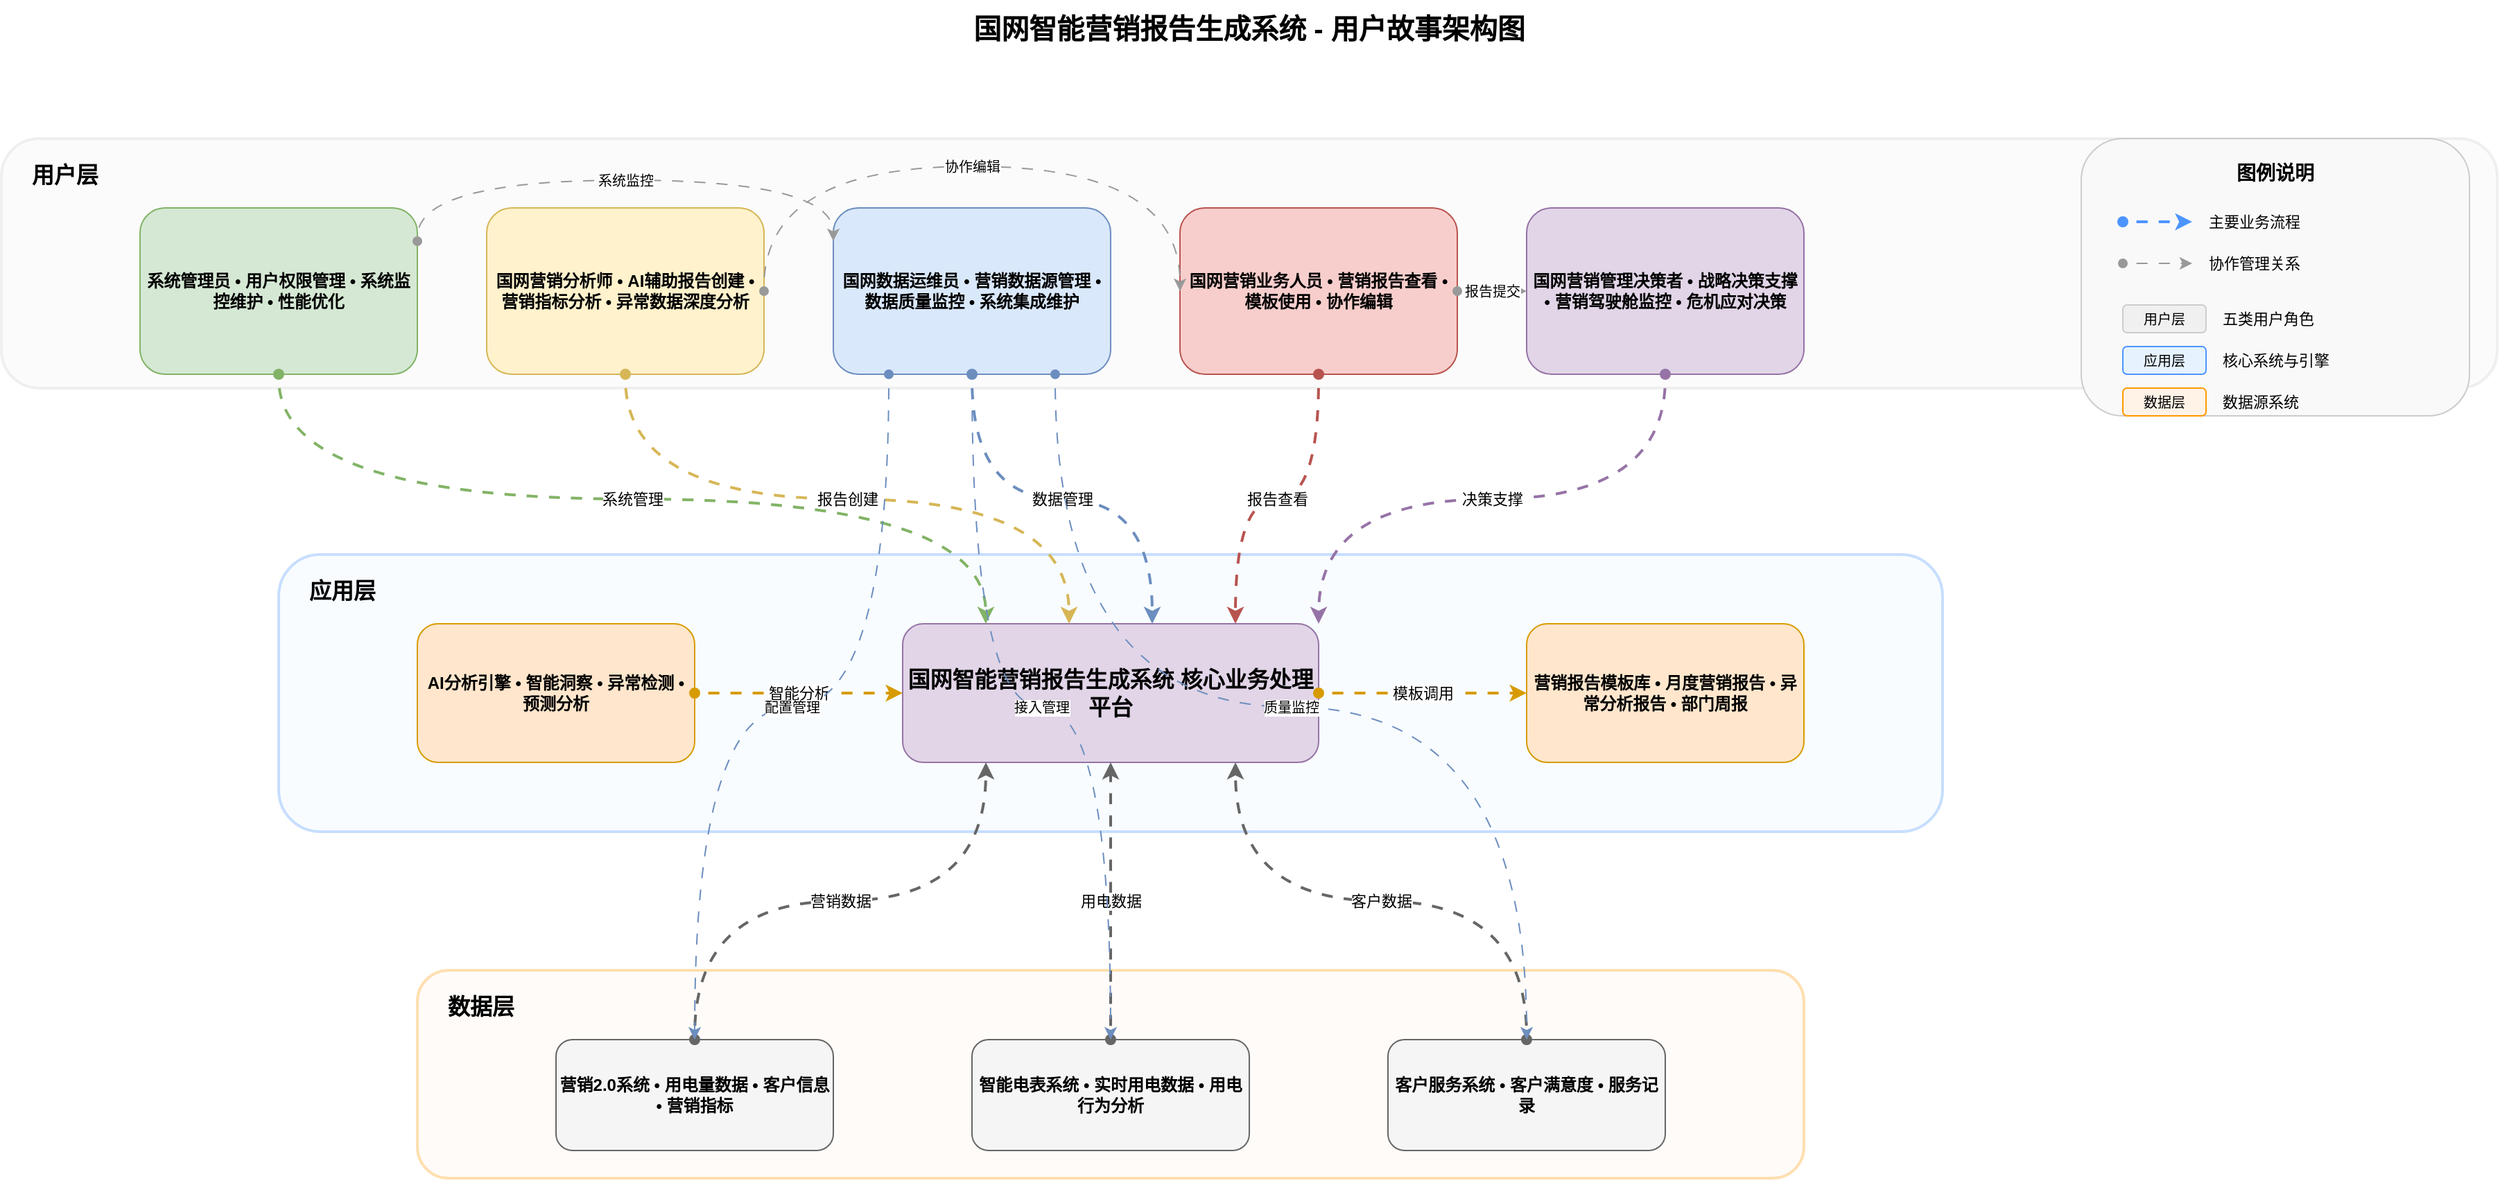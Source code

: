 <mxfile version="26.1.1">
  <diagram name="用户故事架构图" id="user-story-architecture">
    <mxGraphModel dx="1181" dy="644" grid="1" gridSize="10" guides="1" tooltips="1" connect="1" arrows="1" fold="1" page="1" pageScale="1" pageWidth="2000" pageHeight="1400" math="0" shadow="0">
      <root>
        <mxCell id="0" />
        <mxCell id="1" parent="0" />
        <mxCell id="title" value="国网智能营销报告生成系统 - 用户故事架构图" style="text;html=1;strokeColor=none;fillColor=none;align=center;verticalAlign=middle;whiteSpace=wrap;rounded=0;fontSize=20;fontStyle=1;" parent="1" vertex="1">
          <mxGeometry x="700" y="50" width="600" height="40" as="geometry" />
        </mxCell>
        <mxCell id="user-layer-bg" value="" style="rounded=1;whiteSpace=wrap;html=1;fillColor=#f0f0f0;strokeColor=#cccccc;strokeWidth=2;opacity=30;" parent="1" vertex="1">
          <mxGeometry x="100" y="150" width="1800" height="180" as="geometry" />
        </mxCell>
        <mxCell id="user-layer-title" value="用户层" style="text;html=1;strokeColor=none;fillColor=none;align=left;verticalAlign=top;whiteSpace=wrap;rounded=0;fontSize=16;fontStyle=1;" parent="1" vertex="1">
          <mxGeometry x="120" y="160" width="100" height="30" as="geometry" />
        </mxCell>
        <mxCell id="admin" value="系统管理员                • 用户权限管理        • 系统监控维护        • 性能优化" style="rounded=1;whiteSpace=wrap;html=1;fillColor=#d5e8d4;strokeColor=#82b366;fontSize=12;fontStyle=1;" parent="1" vertex="1">
          <mxGeometry x="200" y="200" width="200" height="120" as="geometry" />
        </mxCell>
        <mxCell id="analyst" value="国网营销分析师                • AI辅助报告创建        • 营销指标分析        • 异常数据深度分析" style="rounded=1;whiteSpace=wrap;html=1;fillColor=#fff2cc;strokeColor=#d6b656;fontSize=12;fontStyle=1;" parent="1" vertex="1">
          <mxGeometry x="450" y="200" width="200" height="120" as="geometry" />
        </mxCell>
        <mxCell id="dataops" value="国网数据运维员                • 营销数据源管理        • 数据质量监控        • 系统集成维护" style="rounded=1;whiteSpace=wrap;html=1;fillColor=#dae8fc;strokeColor=#6c8ebf;fontSize=12;fontStyle=1;" parent="1" vertex="1">
          <mxGeometry x="700" y="200" width="200" height="120" as="geometry" />
        </mxCell>
        <mxCell id="business-user" value="国网营销业务人员                • 营销报告查看        • 模板使用        • 协作编辑" style="rounded=1;whiteSpace=wrap;html=1;fillColor=#f8cecc;strokeColor=#b85450;fontSize=12;fontStyle=1;" parent="1" vertex="1">
          <mxGeometry x="950" y="200" width="200" height="120" as="geometry" />
        </mxCell>
        <mxCell id="manager" value="国网营销管理决策者                • 战略决策支撑        • 营销驾驶舱监控        • 危机应对决策" style="rounded=1;whiteSpace=wrap;html=1;fillColor=#e1d5e7;strokeColor=#9673a6;fontSize=12;fontStyle=1;" parent="1" vertex="1">
          <mxGeometry x="1200" y="200" width="200" height="120" as="geometry" />
        </mxCell>
        <mxCell id="app-layer-bg" value="" style="rounded=1;whiteSpace=wrap;html=1;fillColor=#e6f3ff;strokeColor=#4d94ff;strokeWidth=2;opacity=30;" parent="1" vertex="1">
          <mxGeometry x="300" y="450" width="1200" height="200" as="geometry" />
        </mxCell>
        <mxCell id="app-layer-title" value="应用层" style="text;html=1;strokeColor=none;fillColor=none;align=left;verticalAlign=top;whiteSpace=wrap;rounded=0;fontSize=16;fontStyle=1;" parent="1" vertex="1">
          <mxGeometry x="320" y="460" width="100" height="30" as="geometry" />
        </mxCell>
        <mxCell id="core-system" value="国网智能营销报告生成系统                核心业务处理平台" style="rounded=1;whiteSpace=wrap;html=1;fillColor=#e1d5e7;strokeColor=#9673a6;fontSize=16;fontStyle=1;" parent="1" vertex="1">
          <mxGeometry x="750" y="500" width="300" height="100" as="geometry" />
        </mxCell>
        <mxCell id="ai-engine" value="AI分析引擎                • 智能洞察        • 异常检测        • 预测分析" style="rounded=1;whiteSpace=wrap;html=1;fillColor=#ffe6cc;strokeColor=#d79b00;fontSize=12;fontStyle=1;" parent="1" vertex="1">
          <mxGeometry x="400" y="500" width="200" height="100" as="geometry" />
        </mxCell>
        <mxCell id="template-lib" value="营销报告模板库                • 月度营销报告        • 异常分析报告        • 部门周报" style="rounded=1;whiteSpace=wrap;html=1;fillColor=#ffe6cc;strokeColor=#d79b00;fontSize=12;fontStyle=1;" parent="1" vertex="1">
          <mxGeometry x="1200" y="500" width="200" height="100" as="geometry" />
        </mxCell>
        <mxCell id="data-layer-bg" value="" style="rounded=1;whiteSpace=wrap;html=1;fillColor=#fff2e6;strokeColor=#ff9900;strokeWidth=2;opacity=30;" parent="1" vertex="1">
          <mxGeometry x="400" y="750" width="1000" height="150" as="geometry" />
        </mxCell>
        <mxCell id="data-layer-title" value="数据层" style="text;html=1;strokeColor=none;fillColor=none;align=left;verticalAlign=top;whiteSpace=wrap;rounded=0;fontSize=16;fontStyle=1;" parent="1" vertex="1">
          <mxGeometry x="420" y="760" width="100" height="30" as="geometry" />
        </mxCell>
        <mxCell id="marketing-system" value="营销2.0系统                • 用电量数据        • 客户信息        • 营销指标" style="rounded=1;whiteSpace=wrap;html=1;fillColor=#f5f5f5;strokeColor=#666666;fontSize=12;fontStyle=1;" parent="1" vertex="1">
          <mxGeometry x="500" y="800" width="200" height="80" as="geometry" />
        </mxCell>
        <mxCell id="smart-meter" value="智能电表系统                • 实时用电数据        • 用电行为分析" style="rounded=1;whiteSpace=wrap;html=1;fillColor=#f5f5f5;strokeColor=#666666;fontSize=12;fontStyle=1;" parent="1" vertex="1">
          <mxGeometry x="800" y="800" width="200" height="80" as="geometry" />
        </mxCell>
        <mxCell id="customer-system" value="客户服务系统                • 客户满意度        • 服务记录" style="rounded=1;whiteSpace=wrap;html=1;fillColor=#f5f5f5;strokeColor=#666666;fontSize=12;fontStyle=1;" parent="1" vertex="1">
          <mxGeometry x="1100" y="800" width="200" height="80" as="geometry" />
        </mxCell>
        <mxCell id="admin-to-core" value="系统管理" style="rounded=0;orthogonalLoop=1;jettySize=auto;html=1;exitX=0.5;exitY=1;entryX=0.2;entryY=0;fontSize=11;strokeWidth=2;strokeColor=#82b366;flowAnimation=1;targetPerimeterSpacing=13;edgeStyle=orthogonalEdgeStyle;startArrow=oval;startFill=1;curved=1;" parent="1" source="admin" target="core-system" edge="1">
          <mxGeometry relative="1" as="geometry" />
        </mxCell>
        <mxCell id="analyst-to-core" value="报告创建" style="edgeStyle=orthogonalEdgeStyle;rounded=0;orthogonalLoop=1;jettySize=auto;html=1;exitX=0.5;exitY=1;entryX=0.4;entryY=0;fontSize=11;strokeWidth=2;strokeColor=#d6b656;flowAnimation=1;startArrow=oval;startFill=1;curved=1;" parent="1" source="analyst" target="core-system" edge="1">
          <mxGeometry relative="1" as="geometry" />
        </mxCell>
        <mxCell id="dataops-to-core" value="数据管理" style="edgeStyle=orthogonalEdgeStyle;rounded=0;orthogonalLoop=1;jettySize=auto;html=1;exitX=0.5;exitY=1;entryX=0.6;entryY=0;fontSize=11;strokeWidth=2;strokeColor=#6c8ebf;flowAnimation=1;startArrow=oval;startFill=1;curved=1;" parent="1" source="dataops" target="core-system" edge="1">
          <mxGeometry relative="1" as="geometry" />
        </mxCell>
        <mxCell id="business-to-core" value="报告查看" style="edgeStyle=orthogonalEdgeStyle;rounded=0;orthogonalLoop=1;jettySize=auto;html=1;exitX=0.5;exitY=1;entryX=0.8;entryY=0;fontSize=11;strokeWidth=2;strokeColor=#b85450;flowAnimation=1;startArrow=oval;startFill=1;curved=1;" parent="1" source="business-user" target="core-system" edge="1">
          <mxGeometry relative="1" as="geometry" />
        </mxCell>
        <mxCell id="manager-to-core" value="决策支撑" style="edgeStyle=orthogonalEdgeStyle;rounded=0;orthogonalLoop=1;jettySize=auto;html=1;exitX=0.5;exitY=1;entryX=1;entryY=0;fontSize=11;strokeWidth=2;strokeColor=#9673a6;flowAnimation=1;startArrow=oval;startFill=1;curved=1;" parent="1" source="manager" target="core-system" edge="1">
          <mxGeometry relative="1" as="geometry" />
        </mxCell>
        <mxCell id="ai-to-core" value="智能分析" style="edgeStyle=orthogonalEdgeStyle;rounded=0;orthogonalLoop=1;jettySize=auto;html=1;exitX=1;exitY=0.5;entryX=0;entryY=0.5;fontSize=11;strokeWidth=2;strokeColor=#d79b00;flowAnimation=1;startArrow=oval;startFill=1;curved=1;" parent="1" source="ai-engine" target="core-system" edge="1">
          <mxGeometry relative="1" as="geometry" />
        </mxCell>
        <mxCell id="core-to-template" value="模板调用" style="edgeStyle=orthogonalEdgeStyle;rounded=0;orthogonalLoop=1;jettySize=auto;html=1;exitX=1;exitY=0.5;entryX=0;entryY=0.5;fontSize=11;strokeWidth=2;strokeColor=#d79b00;flowAnimation=1;startArrow=oval;startFill=1;curved=1;" parent="1" source="core-system" target="template-lib" edge="1">
          <mxGeometry relative="1" as="geometry" />
        </mxCell>
        <mxCell id="marketing-to-core" value="营销数据" style="edgeStyle=orthogonalEdgeStyle;rounded=0;orthogonalLoop=1;jettySize=auto;html=1;exitX=0.5;exitY=0;entryX=0.2;entryY=1;fontSize=11;strokeWidth=2;strokeColor=#666666;flowAnimation=1;startArrow=oval;startFill=1;curved=1;" parent="1" source="marketing-system" target="core-system" edge="1">
          <mxGeometry relative="1" as="geometry" />
        </mxCell>
        <mxCell id="meter-to-core" value="用电数据" style="edgeStyle=orthogonalEdgeStyle;rounded=0;orthogonalLoop=1;jettySize=auto;html=1;exitX=0.5;exitY=0;entryX=0.5;entryY=1;fontSize=11;strokeWidth=2;strokeColor=#666666;flowAnimation=1;startArrow=oval;startFill=1;curved=1;" parent="1" source="smart-meter" target="core-system" edge="1">
          <mxGeometry relative="1" as="geometry" />
        </mxCell>
        <mxCell id="customer-to-core" value="客户数据" style="edgeStyle=orthogonalEdgeStyle;rounded=0;orthogonalLoop=1;jettySize=auto;html=1;exitX=0.5;exitY=0;entryX=0.8;entryY=1;fontSize=11;strokeWidth=2;strokeColor=#666666;flowAnimation=1;startArrow=oval;startFill=1;curved=1;" parent="1" source="customer-system" target="core-system" edge="1">
          <mxGeometry relative="1" as="geometry" />
        </mxCell>
        <mxCell id="dataops-to-marketing" value="配置管理" style="edgeStyle=orthogonalEdgeStyle;rounded=0;orthogonalLoop=1;jettySize=auto;html=1;exitX=0.2;exitY=1;entryX=0.5;entryY=0;fontSize=10;strokeStyle=dashed;strokeColor=#6c8ebf;flowAnimation=1;startArrow=oval;startFill=1;curved=1;" parent="1" source="dataops" target="marketing-system" edge="1">
          <mxGeometry relative="1" as="geometry" />
        </mxCell>
        <mxCell id="dataops-to-meter" value="接入管理" style="edgeStyle=orthogonalEdgeStyle;rounded=0;orthogonalLoop=1;jettySize=auto;html=1;exitX=0.5;exitY=1;entryX=0.5;entryY=0;fontSize=10;strokeStyle=dashed;strokeColor=#6c8ebf;flowAnimation=1;startArrow=oval;startFill=1;curved=1;" parent="1" source="dataops" target="smart-meter" edge="1">
          <mxGeometry relative="1" as="geometry" />
        </mxCell>
        <mxCell id="dataops-to-customer" value="质量监控" style="edgeStyle=orthogonalEdgeStyle;rounded=0;orthogonalLoop=1;jettySize=auto;html=1;exitX=0.8;exitY=1;entryX=0.5;entryY=0;fontSize=10;strokeStyle=dashed;strokeColor=#6c8ebf;flowAnimation=1;startArrow=oval;startFill=1;curved=1;" parent="1" source="dataops" target="customer-system" edge="1">
          <mxGeometry relative="1" as="geometry" />
        </mxCell>
        <mxCell id="analyst-business-collab" value="协作编辑" style="edgeStyle=orthogonalEdgeStyle;rounded=0;orthogonalLoop=1;jettySize=auto;html=1;exitX=1;exitY=0.5;entryX=0;entryY=0.5;fontSize=10;strokeStyle=dashed;strokeColor=#999999;flowAnimation=1;startArrow=oval;startFill=1;curved=1;" parent="1" source="analyst" target="business-user" edge="1">
          <mxGeometry relative="1" as="geometry">
            <Array as="points">
              <mxPoint x="650" y="170" />
              <mxPoint x="950" y="170" />
            </Array>
          </mxGeometry>
        </mxCell>
        <mxCell id="business-manager-report" value="报告提交" style="edgeStyle=orthogonalEdgeStyle;rounded=0;orthogonalLoop=1;jettySize=auto;html=1;exitX=1;exitY=0.5;entryX=0;entryY=0.5;fontSize=10;strokeStyle=dashed;strokeColor=#999999;flowAnimation=1;startArrow=oval;startFill=1;curved=1;" parent="1" source="business-user" target="manager" edge="1">
          <mxGeometry relative="1" as="geometry" />
        </mxCell>
        <mxCell id="admin-monitor" value="系统监控" style="edgeStyle=orthogonalEdgeStyle;rounded=0;orthogonalLoop=1;jettySize=auto;html=1;exitX=1;exitY=0.2;entryX=0;entryY=0.2;fontSize=10;strokeStyle=dashed;strokeColor=#999999;flowAnimation=1;startArrow=oval;startFill=1;curved=1;" parent="1" source="admin" target="dataops" edge="1">
          <mxGeometry relative="1" as="geometry">
            <Array as="points">
              <mxPoint x="400" y="180" />
              <mxPoint x="700" y="180" />
            </Array>
          </mxGeometry>
        </mxCell>
        <mxCell id="legend-bg" value="" style="rounded=1;whiteSpace=wrap;html=1;fillColor=#f9f9f9;strokeColor=#cccccc;strokeWidth=1;" parent="1" vertex="1">
          <mxGeometry x="1600" y="150" width="280" height="200" as="geometry" />
        </mxCell>
        <mxCell id="legend-title" value="图例说明" style="text;html=1;strokeColor=none;fillColor=none;align=center;verticalAlign=middle;whiteSpace=wrap;rounded=0;fontSize=14;fontStyle=1;" parent="1" vertex="1">
          <mxGeometry x="1620" y="160" width="240" height="30" as="geometry" />
        </mxCell>
        <mxCell id="legend-solid" value="" style="endArrow=classic;html=1;rounded=0;strokeWidth=2;strokeColor=#4d94ff;flowAnimation=1;startArrow=oval;startFill=1;edgeStyle=orthogonalEdgeStyle;curved=1;" parent="1" edge="1">
          <mxGeometry width="50" height="50" relative="1" as="geometry">
            <mxPoint x="1630" y="210" as="sourcePoint" />
            <mxPoint x="1680" y="210" as="targetPoint" />
          </mxGeometry>
        </mxCell>
        <mxCell id="legend-solid-text" value="主要业务流程" style="text;html=1;strokeColor=none;fillColor=none;align=left;verticalAlign=middle;whiteSpace=wrap;rounded=0;fontSize=11;" parent="1" vertex="1">
          <mxGeometry x="1690" y="200" width="100" height="20" as="geometry" />
        </mxCell>
        <mxCell id="legend-dash" value="" style="endArrow=classic;html=1;rounded=0;strokeStyle=dashed;strokeColor=#999999;flowAnimation=1;startArrow=oval;startFill=1;edgeStyle=orthogonalEdgeStyle;curved=1;" parent="1" edge="1">
          <mxGeometry width="50" height="50" relative="1" as="geometry">
            <mxPoint x="1630" y="240" as="sourcePoint" />
            <mxPoint x="1680" y="240" as="targetPoint" />
          </mxGeometry>
        </mxCell>
        <mxCell id="legend-dash-text" value="协作管理关系" style="text;html=1;strokeColor=none;fillColor=none;align=left;verticalAlign=middle;whiteSpace=wrap;rounded=0;fontSize=11;" parent="1" vertex="1">
          <mxGeometry x="1690" y="230" width="100" height="20" as="geometry" />
        </mxCell>
        <mxCell id="legend-layer1" value="用户层" style="rounded=1;whiteSpace=wrap;html=1;fillColor=#f0f0f0;strokeColor=#cccccc;fontSize=10;" parent="1" vertex="1">
          <mxGeometry x="1630" y="270" width="60" height="20" as="geometry" />
        </mxCell>
        <mxCell id="legend-layer1-text" value="五类用户角色" style="text;html=1;strokeColor=none;fillColor=none;align=left;verticalAlign=middle;whiteSpace=wrap;rounded=0;fontSize=11;" parent="1" vertex="1">
          <mxGeometry x="1700" y="265" width="100" height="30" as="geometry" />
        </mxCell>
        <mxCell id="legend-layer2" value="应用层" style="rounded=1;whiteSpace=wrap;html=1;fillColor=#e6f3ff;strokeColor=#4d94ff;fontSize=10;" parent="1" vertex="1">
          <mxGeometry x="1630" y="300" width="60" height="20" as="geometry" />
        </mxCell>
        <mxCell id="legend-layer2-text" value="核心系统与引擎" style="text;html=1;strokeColor=none;fillColor=none;align=left;verticalAlign=middle;whiteSpace=wrap;rounded=0;fontSize=11;" parent="1" vertex="1">
          <mxGeometry x="1700" y="295" width="100" height="30" as="geometry" />
        </mxCell>
        <mxCell id="legend-layer3" value="数据层" style="rounded=1;whiteSpace=wrap;html=1;fillColor=#fff2e6;strokeColor=#ff9900;fontSize=10;" parent="1" vertex="1">
          <mxGeometry x="1630" y="330" width="60" height="20" as="geometry" />
        </mxCell>
        <mxCell id="legend-layer3-text" value="数据源系统" style="text;html=1;strokeColor=none;fillColor=none;align=left;verticalAlign=middle;whiteSpace=wrap;rounded=0;fontSize=11;" parent="1" vertex="1">
          <mxGeometry x="1700" y="325" width="100" height="30" as="geometry" />
        </mxCell>
      </root>
    </mxGraphModel>
  </diagram>
</mxfile>
